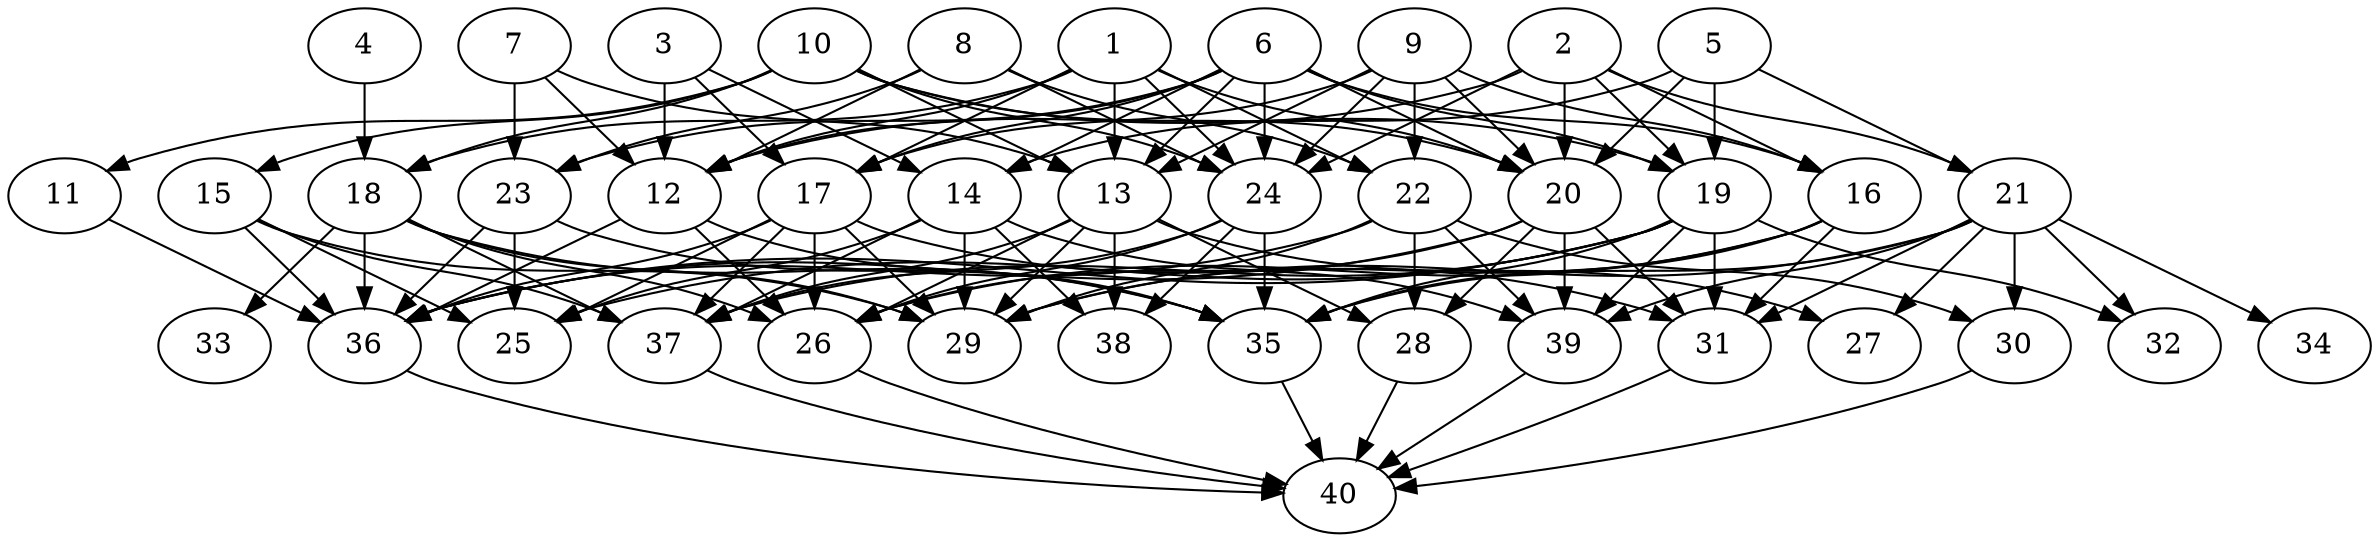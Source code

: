 // DAG automatically generated by daggen at Thu Oct  3 14:06:48 2019
// ./daggen --dot -n 40 --ccr 0.5 --fat 0.7 --regular 0.7 --density 0.6 --mindata 5242880 --maxdata 52428800 
digraph G {
  1 [size="63559680", alpha="0.19", expect_size="31779840"] 
  1 -> 12 [size ="31779840"]
  1 -> 13 [size ="31779840"]
  1 -> 17 [size ="31779840"]
  1 -> 18 [size ="31779840"]
  1 -> 20 [size ="31779840"]
  1 -> 22 [size ="31779840"]
  1 -> 24 [size ="31779840"]
  2 [size="12134400", alpha="0.07", expect_size="6067200"] 
  2 -> 12 [size ="6067200"]
  2 -> 16 [size ="6067200"]
  2 -> 19 [size ="6067200"]
  2 -> 20 [size ="6067200"]
  2 -> 21 [size ="6067200"]
  2 -> 24 [size ="6067200"]
  3 [size="23529472", alpha="0.05", expect_size="11764736"] 
  3 -> 12 [size ="11764736"]
  3 -> 14 [size ="11764736"]
  3 -> 17 [size ="11764736"]
  4 [size="40017920", alpha="0.01", expect_size="20008960"] 
  4 -> 18 [size ="20008960"]
  5 [size="14061568", alpha="0.20", expect_size="7030784"] 
  5 -> 14 [size ="7030784"]
  5 -> 19 [size ="7030784"]
  5 -> 20 [size ="7030784"]
  5 -> 21 [size ="7030784"]
  6 [size="45752320", alpha="0.05", expect_size="22876160"] 
  6 -> 12 [size ="22876160"]
  6 -> 13 [size ="22876160"]
  6 -> 14 [size ="22876160"]
  6 -> 16 [size ="22876160"]
  6 -> 17 [size ="22876160"]
  6 -> 19 [size ="22876160"]
  6 -> 20 [size ="22876160"]
  6 -> 23 [size ="22876160"]
  6 -> 24 [size ="22876160"]
  7 [size="33208320", alpha="0.17", expect_size="16604160"] 
  7 -> 12 [size ="16604160"]
  7 -> 13 [size ="16604160"]
  7 -> 23 [size ="16604160"]
  8 [size="90046464", alpha="0.10", expect_size="45023232"] 
  8 -> 12 [size ="45023232"]
  8 -> 22 [size ="45023232"]
  8 -> 23 [size ="45023232"]
  8 -> 24 [size ="45023232"]
  9 [size="29691904", alpha="0.16", expect_size="14845952"] 
  9 -> 13 [size ="14845952"]
  9 -> 16 [size ="14845952"]
  9 -> 17 [size ="14845952"]
  9 -> 20 [size ="14845952"]
  9 -> 22 [size ="14845952"]
  9 -> 24 [size ="14845952"]
  10 [size="50896896", alpha="0.13", expect_size="25448448"] 
  10 -> 11 [size ="25448448"]
  10 -> 13 [size ="25448448"]
  10 -> 15 [size ="25448448"]
  10 -> 18 [size ="25448448"]
  10 -> 19 [size ="25448448"]
  10 -> 20 [size ="25448448"]
  10 -> 24 [size ="25448448"]
  11 [size="100831232", alpha="0.04", expect_size="50415616"] 
  11 -> 36 [size ="50415616"]
  12 [size="97011712", alpha="0.01", expect_size="48505856"] 
  12 -> 26 [size ="48505856"]
  12 -> 35 [size ="48505856"]
  12 -> 36 [size ="48505856"]
  13 [size="33849344", alpha="0.18", expect_size="16924672"] 
  13 -> 26 [size ="16924672"]
  13 -> 27 [size ="16924672"]
  13 -> 28 [size ="16924672"]
  13 -> 29 [size ="16924672"]
  13 -> 37 [size ="16924672"]
  13 -> 38 [size ="16924672"]
  14 [size="55752704", alpha="0.18", expect_size="27876352"] 
  14 -> 25 [size ="27876352"]
  14 -> 29 [size ="27876352"]
  14 -> 37 [size ="27876352"]
  14 -> 38 [size ="27876352"]
  14 -> 39 [size ="27876352"]
  15 [size="61618176", alpha="0.08", expect_size="30809088"] 
  15 -> 25 [size ="30809088"]
  15 -> 29 [size ="30809088"]
  15 -> 36 [size ="30809088"]
  15 -> 37 [size ="30809088"]
  16 [size="61259776", alpha="0.06", expect_size="30629888"] 
  16 -> 26 [size ="30629888"]
  16 -> 29 [size ="30629888"]
  16 -> 31 [size ="30629888"]
  16 -> 35 [size ="30629888"]
  17 [size="85059584", alpha="0.16", expect_size="42529792"] 
  17 -> 25 [size ="42529792"]
  17 -> 26 [size ="42529792"]
  17 -> 29 [size ="42529792"]
  17 -> 31 [size ="42529792"]
  17 -> 36 [size ="42529792"]
  17 -> 37 [size ="42529792"]
  18 [size="70760448", alpha="0.00", expect_size="35380224"] 
  18 -> 26 [size ="35380224"]
  18 -> 29 [size ="35380224"]
  18 -> 33 [size ="35380224"]
  18 -> 35 [size ="35380224"]
  18 -> 36 [size ="35380224"]
  18 -> 37 [size ="35380224"]
  19 [size="21608448", alpha="0.07", expect_size="10804224"] 
  19 -> 25 [size ="10804224"]
  19 -> 31 [size ="10804224"]
  19 -> 32 [size ="10804224"]
  19 -> 35 [size ="10804224"]
  19 -> 36 [size ="10804224"]
  19 -> 37 [size ="10804224"]
  19 -> 39 [size ="10804224"]
  20 [size="98506752", alpha="0.08", expect_size="49253376"] 
  20 -> 26 [size ="49253376"]
  20 -> 28 [size ="49253376"]
  20 -> 31 [size ="49253376"]
  20 -> 36 [size ="49253376"]
  20 -> 39 [size ="49253376"]
  21 [size="67090432", alpha="0.01", expect_size="33545216"] 
  21 -> 27 [size ="33545216"]
  21 -> 29 [size ="33545216"]
  21 -> 30 [size ="33545216"]
  21 -> 31 [size ="33545216"]
  21 -> 32 [size ="33545216"]
  21 -> 34 [size ="33545216"]
  21 -> 35 [size ="33545216"]
  21 -> 39 [size ="33545216"]
  22 [size="86984704", alpha="0.14", expect_size="43492352"] 
  22 -> 28 [size ="43492352"]
  22 -> 29 [size ="43492352"]
  22 -> 30 [size ="43492352"]
  22 -> 36 [size ="43492352"]
  22 -> 39 [size ="43492352"]
  23 [size="90769408", alpha="0.10", expect_size="45384704"] 
  23 -> 25 [size ="45384704"]
  23 -> 35 [size ="45384704"]
  23 -> 36 [size ="45384704"]
  24 [size="79796224", alpha="0.12", expect_size="39898112"] 
  24 -> 26 [size ="39898112"]
  24 -> 35 [size ="39898112"]
  24 -> 37 [size ="39898112"]
  24 -> 38 [size ="39898112"]
  25 [size="69492736", alpha="0.14", expect_size="34746368"] 
  26 [size="11360256", alpha="0.05", expect_size="5680128"] 
  26 -> 40 [size ="5680128"]
  27 [size="40945664", alpha="0.20", expect_size="20472832"] 
  28 [size="22493184", alpha="0.11", expect_size="11246592"] 
  28 -> 40 [size ="11246592"]
  29 [size="23519232", alpha="0.07", expect_size="11759616"] 
  30 [size="57034752", alpha="0.12", expect_size="28517376"] 
  30 -> 40 [size ="28517376"]
  31 [size="96894976", alpha="0.16", expect_size="48447488"] 
  31 -> 40 [size ="48447488"]
  32 [size="101804032", alpha="0.18", expect_size="50902016"] 
  33 [size="73414656", alpha="0.05", expect_size="36707328"] 
  34 [size="24768512", alpha="0.01", expect_size="12384256"] 
  35 [size="79767552", alpha="0.08", expect_size="39883776"] 
  35 -> 40 [size ="39883776"]
  36 [size="53250048", alpha="0.07", expect_size="26625024"] 
  36 -> 40 [size ="26625024"]
  37 [size="74852352", alpha="0.01", expect_size="37426176"] 
  37 -> 40 [size ="37426176"]
  38 [size="72923136", alpha="0.07", expect_size="36461568"] 
  39 [size="32655360", alpha="0.16", expect_size="16327680"] 
  39 -> 40 [size ="16327680"]
  40 [size="67624960", alpha="0.04", expect_size="33812480"] 
}
